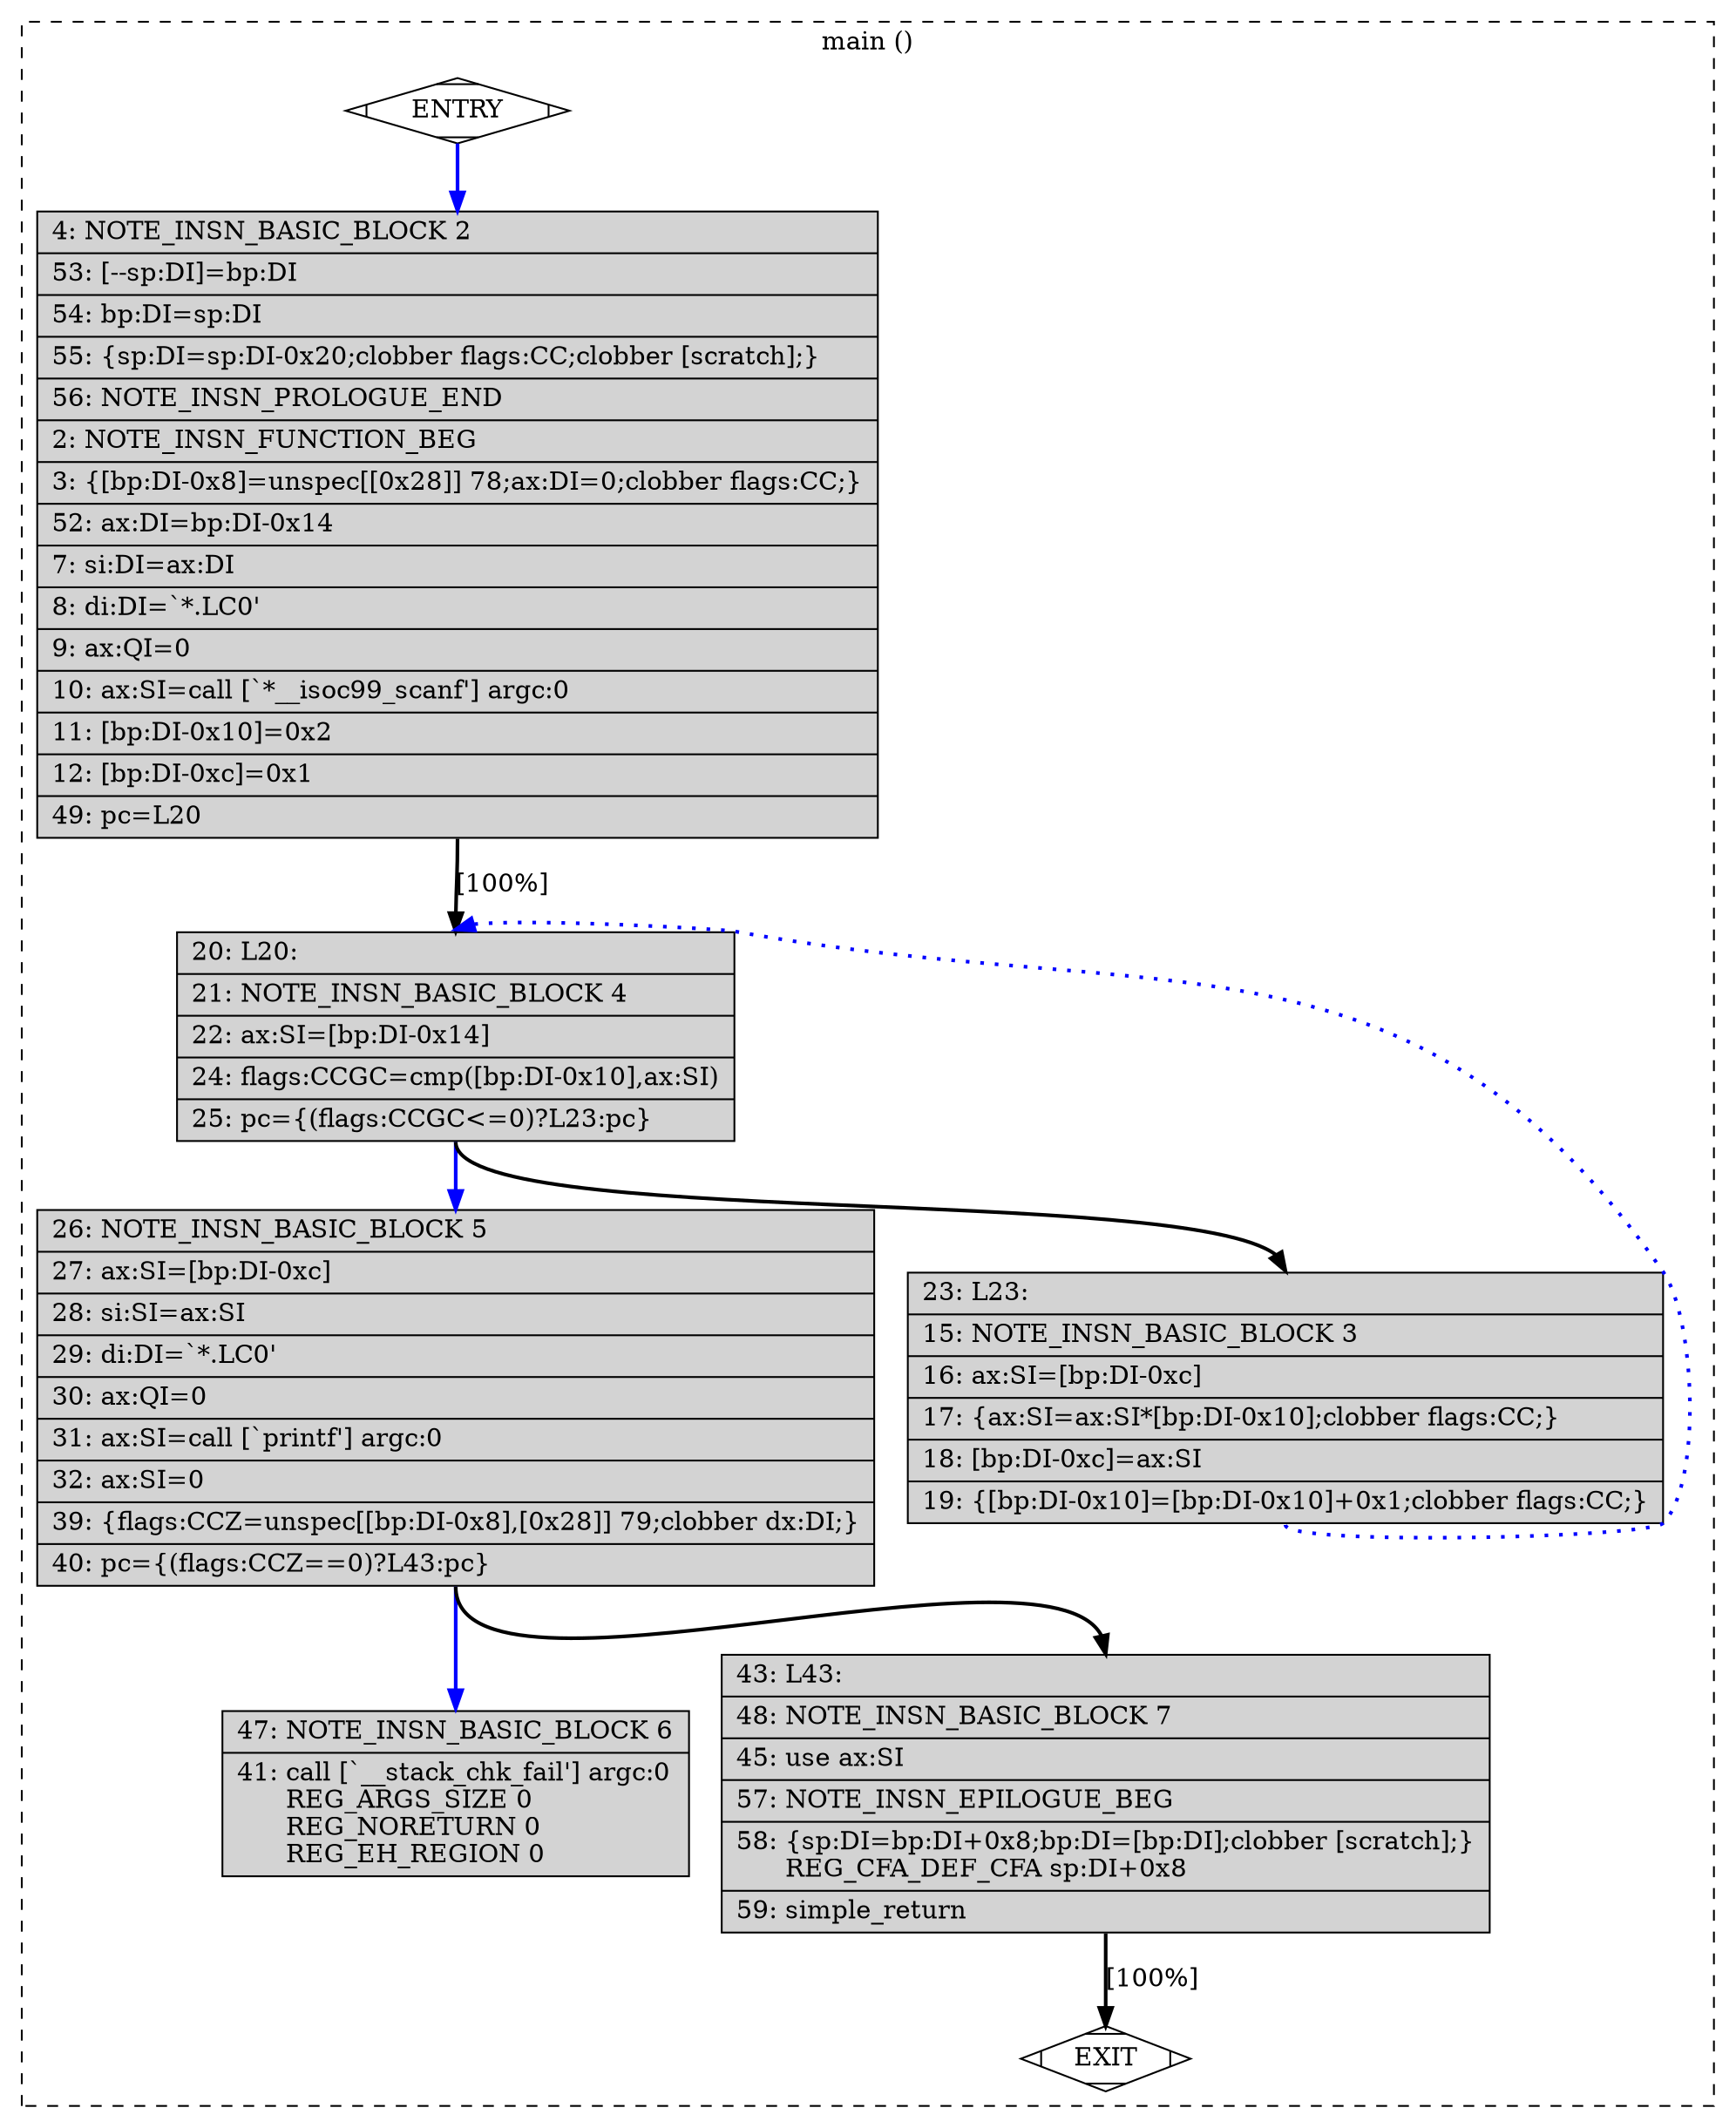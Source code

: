 digraph "main.c.305r.stack" {
overlap=false;
subgraph "cluster_main" {
	style="dashed";
	color="black";
	label="main ()";
	fn_0_basic_block_0 [shape=Mdiamond,style=filled,fillcolor=white,label="ENTRY"];

	fn_0_basic_block_2 [shape=record,style=filled,fillcolor=lightgrey,label="{\ \ \ \ 4:\ NOTE_INSN_BASIC_BLOCK\ 2\l\
|\ \ \ 53:\ [--sp:DI]=bp:DI\l\
|\ \ \ 54:\ bp:DI=sp:DI\l\
|\ \ \ 55:\ \{sp:DI=sp:DI-0x20;clobber\ flags:CC;clobber\ [scratch];\}\l\
|\ \ \ 56:\ NOTE_INSN_PROLOGUE_END\l\
|\ \ \ \ 2:\ NOTE_INSN_FUNCTION_BEG\l\
|\ \ \ \ 3:\ \{[bp:DI-0x8]=unspec[[0x28]]\ 78;ax:DI=0;clobber\ flags:CC;\}\l\
|\ \ \ 52:\ ax:DI=bp:DI-0x14\l\
|\ \ \ \ 7:\ si:DI=ax:DI\l\
|\ \ \ \ 8:\ di:DI=`*.LC0'\l\
|\ \ \ \ 9:\ ax:QI=0\l\
|\ \ \ 10:\ ax:SI=call\ [`*__isoc99_scanf']\ argc:0\l\
|\ \ \ 11:\ [bp:DI-0x10]=0x2\l\
|\ \ \ 12:\ [bp:DI-0xc]=0x1\l\
|\ \ \ 49:\ pc=L20\l\
}"];

	fn_0_basic_block_4 [shape=record,style=filled,fillcolor=lightgrey,label="{\ \ \ 20:\ L20:\l\
|\ \ \ 21:\ NOTE_INSN_BASIC_BLOCK\ 4\l\
|\ \ \ 22:\ ax:SI=[bp:DI-0x14]\l\
|\ \ \ 24:\ flags:CCGC=cmp([bp:DI-0x10],ax:SI)\l\
|\ \ \ 25:\ pc=\{(flags:CCGC\<=0)?L23:pc\}\l\
}"];

	fn_0_basic_block_5 [shape=record,style=filled,fillcolor=lightgrey,label="{\ \ \ 26:\ NOTE_INSN_BASIC_BLOCK\ 5\l\
|\ \ \ 27:\ ax:SI=[bp:DI-0xc]\l\
|\ \ \ 28:\ si:SI=ax:SI\l\
|\ \ \ 29:\ di:DI=`*.LC0'\l\
|\ \ \ 30:\ ax:QI=0\l\
|\ \ \ 31:\ ax:SI=call\ [`printf']\ argc:0\l\
|\ \ \ 32:\ ax:SI=0\l\
|\ \ \ 39:\ \{flags:CCZ=unspec[[bp:DI-0x8],[0x28]]\ 79;clobber\ dx:DI;\}\l\
|\ \ \ 40:\ pc=\{(flags:CCZ==0)?L43:pc\}\l\
}"];

	fn_0_basic_block_6 [shape=record,style=filled,fillcolor=lightgrey,label="{\ \ \ 47:\ NOTE_INSN_BASIC_BLOCK\ 6\l\
|\ \ \ 41:\ call\ [`__stack_chk_fail']\ argc:0\l\
\ \ \ \ \ \ REG_ARGS_SIZE\ 0\l\
\ \ \ \ \ \ REG_NORETURN\ 0\l\
\ \ \ \ \ \ REG_EH_REGION\ 0\l\
}"];

	fn_0_basic_block_7 [shape=record,style=filled,fillcolor=lightgrey,label="{\ \ \ 43:\ L43:\l\
|\ \ \ 48:\ NOTE_INSN_BASIC_BLOCK\ 7\l\
|\ \ \ 45:\ use\ ax:SI\l\
|\ \ \ 57:\ NOTE_INSN_EPILOGUE_BEG\l\
|\ \ \ 58:\ \{sp:DI=bp:DI+0x8;bp:DI=[bp:DI];clobber\ [scratch];\}\l\
\ \ \ \ \ \ REG_CFA_DEF_CFA\ sp:DI+0x8\l\
|\ \ \ 59:\ simple_return\l\
}"];

	fn_0_basic_block_3 [shape=record,style=filled,fillcolor=lightgrey,label="{\ \ \ 23:\ L23:\l\
|\ \ \ 15:\ NOTE_INSN_BASIC_BLOCK\ 3\l\
|\ \ \ 16:\ ax:SI=[bp:DI-0xc]\l\
|\ \ \ 17:\ \{ax:SI=ax:SI*[bp:DI-0x10];clobber\ flags:CC;\}\l\
|\ \ \ 18:\ [bp:DI-0xc]=ax:SI\l\
|\ \ \ 19:\ \{[bp:DI-0x10]=[bp:DI-0x10]+0x1;clobber\ flags:CC;\}\l\
}"];

	fn_0_basic_block_1 [shape=Mdiamond,style=filled,fillcolor=white,label="EXIT"];

	fn_0_basic_block_0:s -> fn_0_basic_block_2:n [style="solid,bold",color=blue,weight=100,constraint=true];
	fn_0_basic_block_2:s -> fn_0_basic_block_4:n [style="solid,bold",color=black,weight=10,constraint=true,label="[100%]"];
	fn_0_basic_block_3:s -> fn_0_basic_block_4:n [style="dotted,bold",color=blue,weight=10,constraint=false];
	fn_0_basic_block_4:s -> fn_0_basic_block_3:n [style="solid,bold",color=black,weight=10,constraint=true];
	fn_0_basic_block_4:s -> fn_0_basic_block_5:n [style="solid,bold",color=blue,weight=100,constraint=true];
	fn_0_basic_block_5:s -> fn_0_basic_block_7:n [style="solid,bold",color=black,weight=10,constraint=true];
	fn_0_basic_block_5:s -> fn_0_basic_block_6:n [style="solid,bold",color=blue,weight=100,constraint=true];
	fn_0_basic_block_7:s -> fn_0_basic_block_1:n [style="solid,bold",color=black,weight=10,constraint=true,label="[100%]"];
	fn_0_basic_block_0:s -> fn_0_basic_block_1:n [style="invis",constraint=true];
}
}
